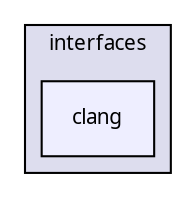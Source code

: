 digraph "clang" {
  compound=true
  node [ fontsize="10", fontname="FreeSans.ttf"];
  edge [ labelfontsize="10", labelfontname="FreeSans.ttf"];
  subgraph clusterdir_3704cb05e0a8565fe7675e5730d54a9f {
    graph [ bgcolor="#ddddee", pencolor="black", label="interfaces" fontname="FreeSans.ttf", fontsize="10", URL="dir_3704cb05e0a8565fe7675e5730d54a9f.html"]
  dir_c1376ef17f5a3254f5d4355dcccd899d [shape=box, label="clang", style="filled", fillcolor="#eeeeff", pencolor="black", URL="dir_c1376ef17f5a3254f5d4355dcccd899d.html"];
  }
}
